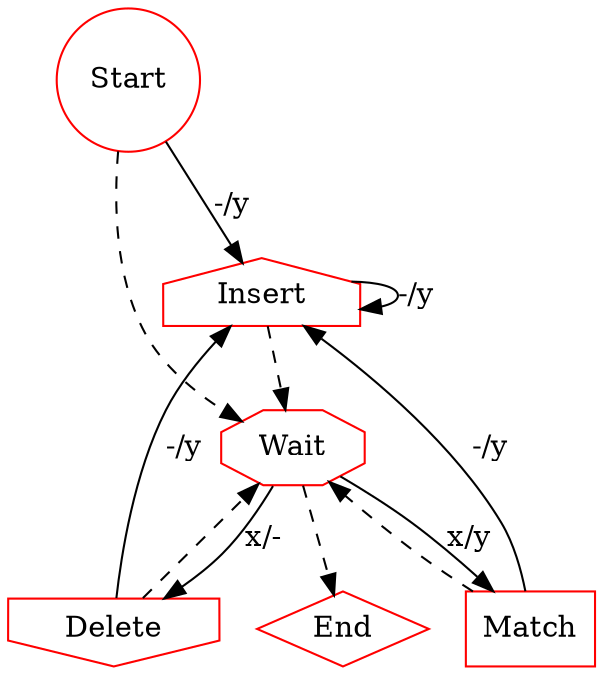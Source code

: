 digraph G {

    S [label="Start", shape=circle, color=red];
    E [label="End", shape=diamond, color=red];

    I [label="Insert", shape=house, color=red];

    W [label="Wait", shape=octagon, color=red];

    M [label="Match", shape=rect, color=red];
    D [label="Delete", shape=invhouse, color=red];

S->I [label="-/y"];
S->W [style=dashed];

W->E [style=dashed];

W->M [label="x/y"];
W->D [label="x/-"];

I->I [label="-/y"];
I->W [style=dashed];

M->I [label="-/y"];
M->W [style=dashed];

D->I [label="-/y"];
D->W [style=dashed];


}
